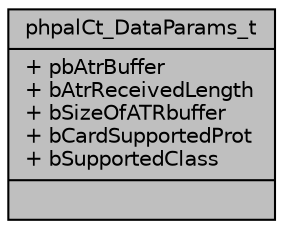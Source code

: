 digraph "phpalCt_DataParams_t"
{
  edge [fontname="Helvetica",fontsize="10",labelfontname="Helvetica",labelfontsize="10"];
  node [fontname="Helvetica",fontsize="10",shape=record];
  Node0 [label="{phpalCt_DataParams_t\n|+ pbAtrBuffer\l+ bAtrReceivedLength\l+ bSizeOfATRbuffer\l+ bCardSupportedProt\l+ bSupportedClass\l|}",height=0.2,width=0.4,color="black", fillcolor="grey75", style="filled", fontcolor="black"];
}
